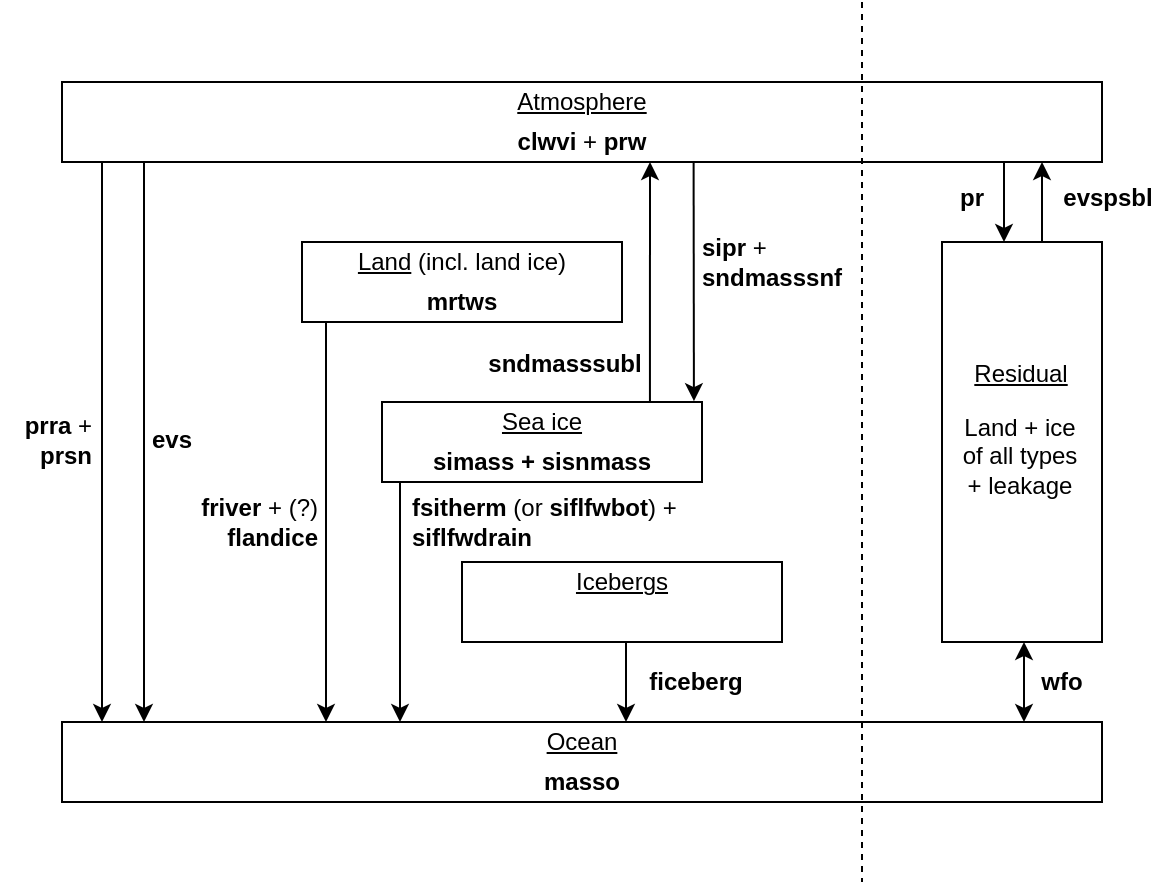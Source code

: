 <mxfile version="12.7.1" type="device"><diagram id="BZSKVj1mFTwo1W4HkWOb" name="Page-1"><mxGraphModel dx="815" dy="401" grid="1" gridSize="10" guides="1" tooltips="1" connect="1" arrows="1" fold="1" page="1" pageScale="1" pageWidth="850" pageHeight="1100" math="0" shadow="0"><root><mxCell id="0"/><mxCell id="1" parent="0"/><mxCell id="bGt34k4nD9c9mvwyjUff-1" value="" style="rounded=0;whiteSpace=wrap;html=1;" vertex="1" parent="1"><mxGeometry x="120" y="200" width="520" height="40" as="geometry"/></mxCell><mxCell id="bGt34k4nD9c9mvwyjUff-2" value="&lt;div align=&quot;center&quot;&gt;&lt;u&gt;Atmosphere&lt;/u&gt;&lt;/div&gt;" style="text;html=1;strokeColor=none;fillColor=none;align=center;verticalAlign=middle;whiteSpace=wrap;rounded=0;" vertex="1" parent="1"><mxGeometry x="120" y="200" width="520" height="20" as="geometry"/></mxCell><mxCell id="bGt34k4nD9c9mvwyjUff-3" value="&lt;div align=&quot;center&quot;&gt;&lt;b&gt;clwvi&lt;/b&gt; + &lt;b&gt;prw&lt;/b&gt;&lt;/div&gt;" style="text;html=1;strokeColor=none;fillColor=none;align=center;verticalAlign=middle;whiteSpace=wrap;rounded=0;" vertex="1" parent="1"><mxGeometry x="120" y="220" width="520" height="20" as="geometry"/></mxCell><mxCell id="bGt34k4nD9c9mvwyjUff-7" value="" style="rounded=0;whiteSpace=wrap;html=1;" vertex="1" parent="1"><mxGeometry x="120" y="520" width="520" height="40" as="geometry"/></mxCell><mxCell id="bGt34k4nD9c9mvwyjUff-8" value="&lt;u&gt;Ocean&lt;/u&gt;" style="text;html=1;strokeColor=none;fillColor=none;align=center;verticalAlign=middle;whiteSpace=wrap;rounded=0;" vertex="1" parent="1"><mxGeometry x="120" y="520" width="520" height="20" as="geometry"/></mxCell><mxCell id="bGt34k4nD9c9mvwyjUff-9" value="&lt;div align=&quot;center&quot;&gt;&lt;b&gt;masso&lt;/b&gt;&lt;br&gt;&lt;/div&gt;" style="text;html=1;strokeColor=none;fillColor=none;align=center;verticalAlign=middle;whiteSpace=wrap;rounded=0;" vertex="1" parent="1"><mxGeometry x="120" y="540" width="520" height="20" as="geometry"/></mxCell><mxCell id="bGt34k4nD9c9mvwyjUff-13" value="" style="rounded=0;whiteSpace=wrap;html=1;" vertex="1" parent="1"><mxGeometry x="240" y="280" width="160" height="40" as="geometry"/></mxCell><mxCell id="bGt34k4nD9c9mvwyjUff-14" value="&lt;u&gt;Land&lt;/u&gt; (incl. land ice)" style="text;html=1;strokeColor=none;fillColor=none;align=center;verticalAlign=middle;whiteSpace=wrap;rounded=0;" vertex="1" parent="1"><mxGeometry x="240" y="280" width="160" height="20" as="geometry"/></mxCell><mxCell id="bGt34k4nD9c9mvwyjUff-15" value="&lt;div align=&quot;center&quot;&gt;&lt;b&gt;mrtws&lt;/b&gt;&lt;/div&gt;" style="text;html=1;strokeColor=none;fillColor=none;align=center;verticalAlign=middle;whiteSpace=wrap;rounded=0;" vertex="1" parent="1"><mxGeometry x="240" y="300" width="160" height="20" as="geometry"/></mxCell><mxCell id="bGt34k4nD9c9mvwyjUff-19" value="&lt;div align=&quot;right&quot;&gt;&lt;b&gt;prra&lt;/b&gt; + &lt;b&gt;prsn&lt;/b&gt;&lt;/div&gt;" style="text;html=1;strokeColor=none;fillColor=none;align=right;verticalAlign=middle;whiteSpace=wrap;rounded=0;" vertex="1" parent="1"><mxGeometry x="89" y="354" width="48" height="50" as="geometry"/></mxCell><mxCell id="bGt34k4nD9c9mvwyjUff-21" value="&lt;div align=&quot;left&quot;&gt;&lt;b&gt;evs&lt;/b&gt;&lt;/div&gt;" style="text;html=1;strokeColor=none;fillColor=none;align=left;verticalAlign=middle;whiteSpace=wrap;rounded=0;" vertex="1" parent="1"><mxGeometry x="163" y="369" width="40" height="20" as="geometry"/></mxCell><mxCell id="bGt34k4nD9c9mvwyjUff-23" value="&lt;div align=&quot;right&quot;&gt;&lt;b&gt;friver&lt;/b&gt; + (?) &lt;b&gt;flandice&lt;/b&gt;&lt;/div&gt;" style="text;html=1;strokeColor=none;fillColor=none;align=right;verticalAlign=middle;whiteSpace=wrap;rounded=0;" vertex="1" parent="1"><mxGeometry x="180" y="415" width="70" height="10" as="geometry"/></mxCell><mxCell id="bGt34k4nD9c9mvwyjUff-25" value="" style="rounded=0;whiteSpace=wrap;html=1;" vertex="1" parent="1"><mxGeometry x="280" y="360" width="160" height="40" as="geometry"/></mxCell><mxCell id="bGt34k4nD9c9mvwyjUff-26" value="&lt;u&gt;Sea ice&lt;/u&gt;" style="text;html=1;strokeColor=none;fillColor=none;align=center;verticalAlign=middle;whiteSpace=wrap;rounded=0;" vertex="1" parent="1"><mxGeometry x="280" y="360" width="160" height="20" as="geometry"/></mxCell><mxCell id="bGt34k4nD9c9mvwyjUff-27" value="&lt;div align=&quot;center&quot;&gt;&lt;b&gt;simass + sisnmass&lt;br&gt;&lt;/b&gt;&lt;/div&gt;" style="text;html=1;strokeColor=none;fillColor=none;align=center;verticalAlign=middle;whiteSpace=wrap;rounded=0;" vertex="1" parent="1"><mxGeometry x="280" y="380" width="160" height="20" as="geometry"/></mxCell><mxCell id="bGt34k4nD9c9mvwyjUff-28" value="" style="rounded=0;whiteSpace=wrap;html=1;" vertex="1" parent="1"><mxGeometry x="320" y="440" width="160" height="40" as="geometry"/></mxCell><mxCell id="bGt34k4nD9c9mvwyjUff-29" value="&lt;u&gt;Icebergs&lt;/u&gt;" style="text;html=1;strokeColor=none;fillColor=none;align=center;verticalAlign=middle;whiteSpace=wrap;rounded=0;" vertex="1" parent="1"><mxGeometry x="320" y="440" width="160" height="20" as="geometry"/></mxCell><mxCell id="bGt34k4nD9c9mvwyjUff-33" value="" style="endArrow=classic;html=1;" edge="1" parent="1"><mxGeometry width="50" height="50" relative="1" as="geometry"><mxPoint x="402" y="480" as="sourcePoint"/><mxPoint x="402" y="520" as="targetPoint"/></mxGeometry></mxCell><mxCell id="bGt34k4nD9c9mvwyjUff-34" value="&lt;b&gt;ficeberg&lt;/b&gt;" style="text;html=1;strokeColor=none;fillColor=none;align=center;verticalAlign=middle;whiteSpace=wrap;rounded=0;" vertex="1" parent="1"><mxGeometry x="417" y="495" width="40" height="10" as="geometry"/></mxCell><mxCell id="bGt34k4nD9c9mvwyjUff-40" value="&lt;div align=&quot;left&quot;&gt;&lt;b&gt;fsitherm&lt;/b&gt; (or &lt;b&gt;siflfwbot&lt;/b&gt;) + &lt;b&gt;siflfwdrain&lt;/b&gt;&lt;/div&gt;" style="text;html=1;strokeColor=none;fillColor=none;align=left;verticalAlign=middle;whiteSpace=wrap;rounded=0;" vertex="1" parent="1"><mxGeometry x="293" y="410" width="140" height="20" as="geometry"/></mxCell><mxCell id="bGt34k4nD9c9mvwyjUff-44" value="" style="endArrow=classic;html=1;" edge="1" parent="1"><mxGeometry width="50" height="50" relative="1" as="geometry"><mxPoint x="591" y="240" as="sourcePoint"/><mxPoint x="591" y="280" as="targetPoint"/></mxGeometry></mxCell><mxCell id="bGt34k4nD9c9mvwyjUff-45" value="&lt;b&gt;pr&lt;/b&gt;" style="text;html=1;strokeColor=none;fillColor=none;align=center;verticalAlign=middle;whiteSpace=wrap;rounded=0;" vertex="1" parent="1"><mxGeometry x="555" y="248" width="40" height="20" as="geometry"/></mxCell><mxCell id="bGt34k4nD9c9mvwyjUff-46" value="" style="endArrow=classic;html=1;" edge="1" parent="1"><mxGeometry width="50" height="50" relative="1" as="geometry"><mxPoint x="610" y="280" as="sourcePoint"/><mxPoint x="610" y="240" as="targetPoint"/></mxGeometry></mxCell><mxCell id="bGt34k4nD9c9mvwyjUff-47" value="&lt;b&gt;evspsbl&lt;/b&gt;" style="text;html=1;strokeColor=none;fillColor=none;align=center;verticalAlign=middle;whiteSpace=wrap;rounded=0;" vertex="1" parent="1"><mxGeometry x="623" y="248" width="40" height="20" as="geometry"/></mxCell><mxCell id="bGt34k4nD9c9mvwyjUff-48" value="" style="endArrow=classic;startArrow=classic;html=1;exitX=0.875;exitY=0;exitDx=0;exitDy=0;exitPerimeter=0;" edge="1" parent="1"><mxGeometry width="50" height="50" relative="1" as="geometry"><mxPoint x="601" y="520" as="sourcePoint"/><mxPoint x="601" y="480" as="targetPoint"/></mxGeometry></mxCell><mxCell id="bGt34k4nD9c9mvwyjUff-49" value="&lt;b&gt;wfo&lt;/b&gt;" style="text;html=1;strokeColor=none;fillColor=none;align=center;verticalAlign=middle;whiteSpace=wrap;rounded=0;" vertex="1" parent="1"><mxGeometry x="600" y="490" width="40" height="20" as="geometry"/></mxCell><mxCell id="bGt34k4nD9c9mvwyjUff-54" value="" style="rounded=0;whiteSpace=wrap;html=1;" vertex="1" parent="1"><mxGeometry x="560" y="280" width="80" height="200" as="geometry"/></mxCell><mxCell id="bGt34k4nD9c9mvwyjUff-55" value="" style="endArrow=classic;html=1;exitX=0.635;exitY=1.179;exitDx=0;exitDy=0;exitPerimeter=0;entryX=0.906;entryY=-0.021;entryDx=0;entryDy=0;entryPerimeter=0;" edge="1" parent="1"><mxGeometry width="50" height="50" relative="1" as="geometry"><mxPoint x="435.8" y="239.58" as="sourcePoint"/><mxPoint x="435.96" y="359.58" as="targetPoint"/></mxGeometry></mxCell><mxCell id="bGt34k4nD9c9mvwyjUff-56" value="&lt;div align=&quot;left&quot;&gt;&lt;b&gt;sipr&lt;/b&gt; + &lt;b&gt;sndmasssnf&lt;/b&gt;&lt;/div&gt; " style="text;html=1;strokeColor=none;fillColor=none;align=left;verticalAlign=middle;whiteSpace=wrap;rounded=0;" vertex="1" parent="1"><mxGeometry x="438" y="280" width="40" height="20" as="geometry"/></mxCell><mxCell id="bGt34k4nD9c9mvwyjUff-57" value="" style="endArrow=classic;html=1;exitX=0.856;exitY=0;exitDx=0;exitDy=0;exitPerimeter=0;" edge="1" parent="1"><mxGeometry width="50" height="50" relative="1" as="geometry"><mxPoint x="413.96" y="360" as="sourcePoint"/><mxPoint x="414" y="240" as="targetPoint"/></mxGeometry></mxCell><mxCell id="bGt34k4nD9c9mvwyjUff-59" value="&lt;b&gt;sndmasssubl&lt;/b&gt;" style="text;html=1;align=center;verticalAlign=middle;resizable=0;points=[];autosize=1;" vertex="1" parent="1"><mxGeometry x="326" y="331" width="90" height="20" as="geometry"/></mxCell><mxCell id="bGt34k4nD9c9mvwyjUff-60" value="" style="endArrow=classic;html=1;exitX=0;exitY=1;exitDx=0;exitDy=0;" edge="1" parent="1"><mxGeometry width="50" height="50" relative="1" as="geometry"><mxPoint x="289.0" y="400" as="sourcePoint"/><mxPoint x="289" y="520" as="targetPoint"/></mxGeometry></mxCell><mxCell id="bGt34k4nD9c9mvwyjUff-61" value="" style="endArrow=classic;html=1;exitX=0;exitY=1;exitDx=0;exitDy=0;" edge="1" parent="1"><mxGeometry width="50" height="50" relative="1" as="geometry"><mxPoint x="252.0" y="320" as="sourcePoint"/><mxPoint x="252" y="520" as="targetPoint"/></mxGeometry></mxCell><mxCell id="bGt34k4nD9c9mvwyjUff-62" value="" style="endArrow=classic;html=1;exitX=0;exitY=1;exitDx=0;exitDy=0;" edge="1" parent="1"><mxGeometry width="50" height="50" relative="1" as="geometry"><mxPoint x="140" y="240" as="sourcePoint"/><mxPoint x="140" y="520" as="targetPoint"/></mxGeometry></mxCell><mxCell id="bGt34k4nD9c9mvwyjUff-63" value="" style="endArrow=classic;html=1;" edge="1" parent="1"><mxGeometry width="50" height="50" relative="1" as="geometry"><mxPoint x="161" y="240" as="sourcePoint"/><mxPoint x="161" y="520" as="targetPoint"/></mxGeometry></mxCell><mxCell id="bGt34k4nD9c9mvwyjUff-64" value="Land + ice of all types + leakage" style="text;html=1;strokeColor=none;fillColor=none;align=center;verticalAlign=middle;whiteSpace=wrap;rounded=0;" vertex="1" parent="1"><mxGeometry x="569" y="377" width="60" height="20" as="geometry"/></mxCell><mxCell id="bGt34k4nD9c9mvwyjUff-65" value="&lt;u&gt;Residual&lt;/u&gt;" style="text;html=1;align=center;verticalAlign=middle;resizable=0;points=[];autosize=1;" vertex="1" parent="1"><mxGeometry x="569" y="336" width="60" height="20" as="geometry"/></mxCell><mxCell id="bGt34k4nD9c9mvwyjUff-66" value="" style="endArrow=none;dashed=1;html=1;" edge="1" parent="1"><mxGeometry width="50" height="50" relative="1" as="geometry"><mxPoint x="520" y="160" as="sourcePoint"/><mxPoint x="520" y="600" as="targetPoint"/></mxGeometry></mxCell></root></mxGraphModel></diagram></mxfile>